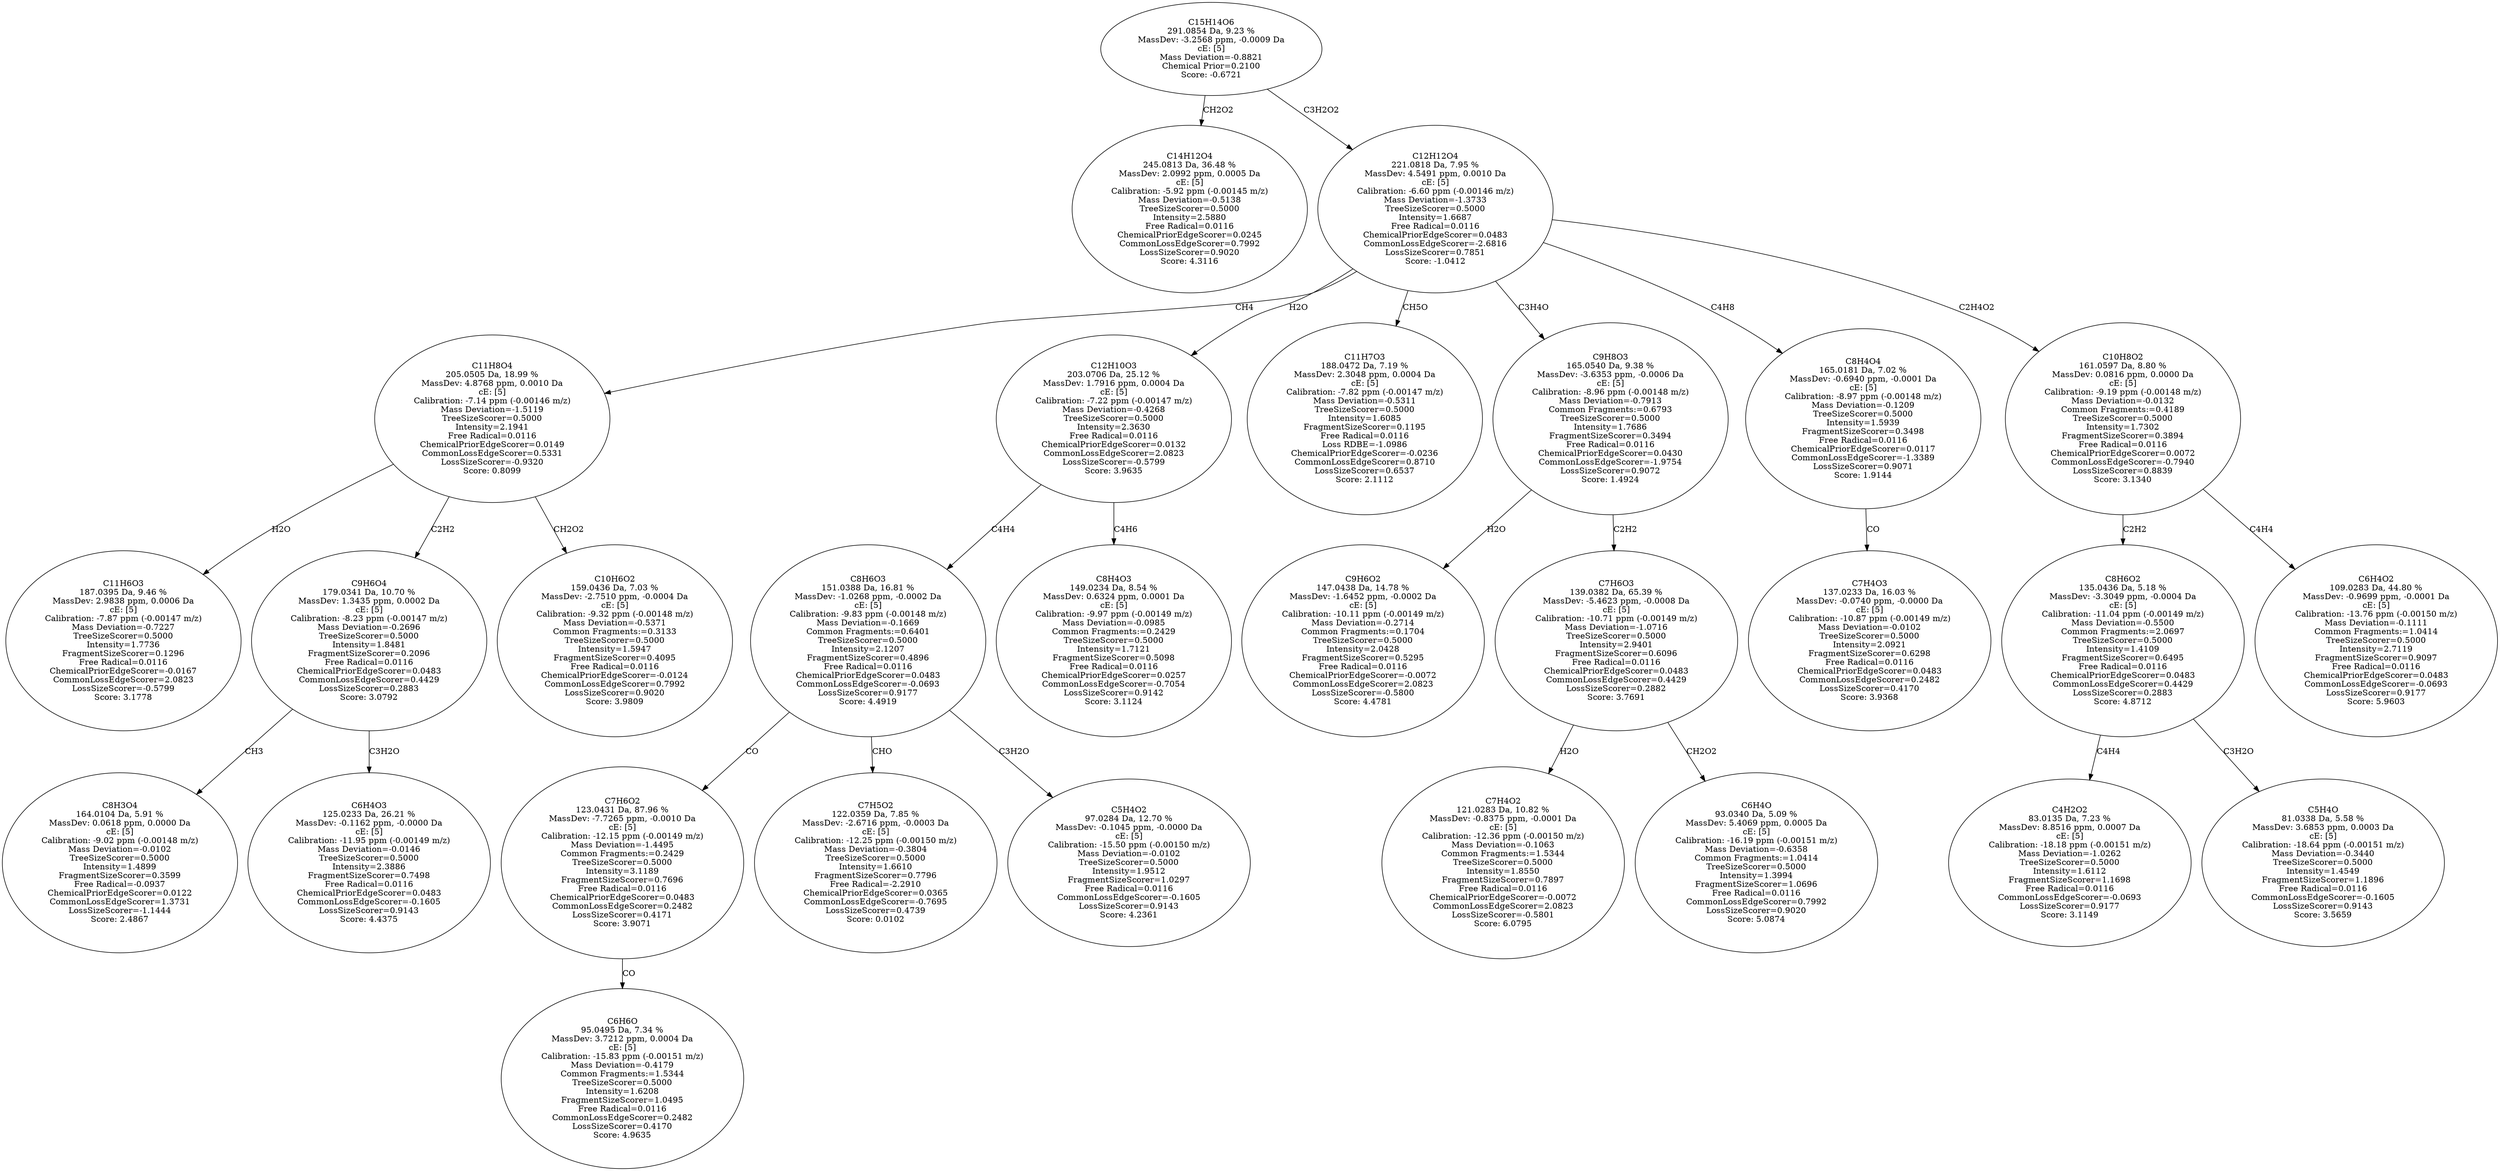 strict digraph {
v1 [label="C14H12O4\n245.0813 Da, 36.48 %\nMassDev: 2.0992 ppm, 0.0005 Da\ncE: [5]\nCalibration: -5.92 ppm (-0.00145 m/z)\nMass Deviation=-0.5138\nTreeSizeScorer=0.5000\nIntensity=2.5880\nFree Radical=0.0116\nChemicalPriorEdgeScorer=0.0245\nCommonLossEdgeScorer=0.7992\nLossSizeScorer=0.9020\nScore: 4.3116"];
v2 [label="C11H6O3\n187.0395 Da, 9.46 %\nMassDev: 2.9838 ppm, 0.0006 Da\ncE: [5]\nCalibration: -7.87 ppm (-0.00147 m/z)\nMass Deviation=-0.7227\nTreeSizeScorer=0.5000\nIntensity=1.7736\nFragmentSizeScorer=0.1296\nFree Radical=0.0116\nChemicalPriorEdgeScorer=-0.0167\nCommonLossEdgeScorer=2.0823\nLossSizeScorer=-0.5799\nScore: 3.1778"];
v3 [label="C8H3O4\n164.0104 Da, 5.91 %\nMassDev: 0.0618 ppm, 0.0000 Da\ncE: [5]\nCalibration: -9.02 ppm (-0.00148 m/z)\nMass Deviation=-0.0102\nTreeSizeScorer=0.5000\nIntensity=1.4899\nFragmentSizeScorer=0.3599\nFree Radical=-0.0937\nChemicalPriorEdgeScorer=0.0122\nCommonLossEdgeScorer=1.3731\nLossSizeScorer=-1.1444\nScore: 2.4867"];
v4 [label="C6H4O3\n125.0233 Da, 26.21 %\nMassDev: -0.1162 ppm, -0.0000 Da\ncE: [5]\nCalibration: -11.95 ppm (-0.00149 m/z)\nMass Deviation=-0.0146\nTreeSizeScorer=0.5000\nIntensity=2.3886\nFragmentSizeScorer=0.7498\nFree Radical=0.0116\nChemicalPriorEdgeScorer=0.0483\nCommonLossEdgeScorer=-0.1605\nLossSizeScorer=0.9143\nScore: 4.4375"];
v5 [label="C9H6O4\n179.0341 Da, 10.70 %\nMassDev: 1.3435 ppm, 0.0002 Da\ncE: [5]\nCalibration: -8.23 ppm (-0.00147 m/z)\nMass Deviation=-0.2696\nTreeSizeScorer=0.5000\nIntensity=1.8481\nFragmentSizeScorer=0.2096\nFree Radical=0.0116\nChemicalPriorEdgeScorer=0.0483\nCommonLossEdgeScorer=0.4429\nLossSizeScorer=0.2883\nScore: 3.0792"];
v6 [label="C10H6O2\n159.0436 Da, 7.03 %\nMassDev: -2.7510 ppm, -0.0004 Da\ncE: [5]\nCalibration: -9.32 ppm (-0.00148 m/z)\nMass Deviation=-0.5371\nCommon Fragments:=0.3133\nTreeSizeScorer=0.5000\nIntensity=1.5947\nFragmentSizeScorer=0.4095\nFree Radical=0.0116\nChemicalPriorEdgeScorer=-0.0124\nCommonLossEdgeScorer=0.7992\nLossSizeScorer=0.9020\nScore: 3.9809"];
v7 [label="C11H8O4\n205.0505 Da, 18.99 %\nMassDev: 4.8768 ppm, 0.0010 Da\ncE: [5]\nCalibration: -7.14 ppm (-0.00146 m/z)\nMass Deviation=-1.5119\nTreeSizeScorer=0.5000\nIntensity=2.1941\nFree Radical=0.0116\nChemicalPriorEdgeScorer=0.0149\nCommonLossEdgeScorer=0.5331\nLossSizeScorer=-0.9320\nScore: 0.8099"];
v8 [label="C6H6O\n95.0495 Da, 7.34 %\nMassDev: 3.7212 ppm, 0.0004 Da\ncE: [5]\nCalibration: -15.83 ppm (-0.00151 m/z)\nMass Deviation=-0.4179\nCommon Fragments:=1.5344\nTreeSizeScorer=0.5000\nIntensity=1.6208\nFragmentSizeScorer=1.0495\nFree Radical=0.0116\nCommonLossEdgeScorer=0.2482\nLossSizeScorer=0.4170\nScore: 4.9635"];
v9 [label="C7H6O2\n123.0431 Da, 87.96 %\nMassDev: -7.7265 ppm, -0.0010 Da\ncE: [5]\nCalibration: -12.15 ppm (-0.00149 m/z)\nMass Deviation=-1.4495\nCommon Fragments:=0.2429\nTreeSizeScorer=0.5000\nIntensity=3.1189\nFragmentSizeScorer=0.7696\nFree Radical=0.0116\nChemicalPriorEdgeScorer=0.0483\nCommonLossEdgeScorer=0.2482\nLossSizeScorer=0.4171\nScore: 3.9071"];
v10 [label="C7H5O2\n122.0359 Da, 7.85 %\nMassDev: -2.6716 ppm, -0.0003 Da\ncE: [5]\nCalibration: -12.25 ppm (-0.00150 m/z)\nMass Deviation=-0.3804\nTreeSizeScorer=0.5000\nIntensity=1.6610\nFragmentSizeScorer=0.7796\nFree Radical=-2.2910\nChemicalPriorEdgeScorer=0.0365\nCommonLossEdgeScorer=-0.7695\nLossSizeScorer=0.4739\nScore: 0.0102"];
v11 [label="C5H4O2\n97.0284 Da, 12.70 %\nMassDev: -0.1045 ppm, -0.0000 Da\ncE: [5]\nCalibration: -15.50 ppm (-0.00150 m/z)\nMass Deviation=-0.0102\nTreeSizeScorer=0.5000\nIntensity=1.9512\nFragmentSizeScorer=1.0297\nFree Radical=0.0116\nCommonLossEdgeScorer=-0.1605\nLossSizeScorer=0.9143\nScore: 4.2361"];
v12 [label="C8H6O3\n151.0388 Da, 16.81 %\nMassDev: -1.0268 ppm, -0.0002 Da\ncE: [5]\nCalibration: -9.83 ppm (-0.00148 m/z)\nMass Deviation=-0.1669\nCommon Fragments:=0.6401\nTreeSizeScorer=0.5000\nIntensity=2.1207\nFragmentSizeScorer=0.4896\nFree Radical=0.0116\nChemicalPriorEdgeScorer=0.0483\nCommonLossEdgeScorer=-0.0693\nLossSizeScorer=0.9177\nScore: 4.4919"];
v13 [label="C8H4O3\n149.0234 Da, 8.54 %\nMassDev: 0.6324 ppm, 0.0001 Da\ncE: [5]\nCalibration: -9.97 ppm (-0.00149 m/z)\nMass Deviation=-0.0985\nCommon Fragments:=0.2429\nTreeSizeScorer=0.5000\nIntensity=1.7121\nFragmentSizeScorer=0.5098\nFree Radical=0.0116\nChemicalPriorEdgeScorer=0.0257\nCommonLossEdgeScorer=-0.7054\nLossSizeScorer=0.9142\nScore: 3.1124"];
v14 [label="C12H10O3\n203.0706 Da, 25.12 %\nMassDev: 1.7916 ppm, 0.0004 Da\ncE: [5]\nCalibration: -7.22 ppm (-0.00147 m/z)\nMass Deviation=-0.4268\nTreeSizeScorer=0.5000\nIntensity=2.3630\nFree Radical=0.0116\nChemicalPriorEdgeScorer=0.0132\nCommonLossEdgeScorer=2.0823\nLossSizeScorer=-0.5799\nScore: 3.9635"];
v15 [label="C11H7O3\n188.0472 Da, 7.19 %\nMassDev: 2.3048 ppm, 0.0004 Da\ncE: [5]\nCalibration: -7.82 ppm (-0.00147 m/z)\nMass Deviation=-0.5311\nTreeSizeScorer=0.5000\nIntensity=1.6085\nFragmentSizeScorer=0.1195\nFree Radical=0.0116\nLoss RDBE=-1.0986\nChemicalPriorEdgeScorer=-0.0236\nCommonLossEdgeScorer=0.8710\nLossSizeScorer=0.6537\nScore: 2.1112"];
v16 [label="C9H6O2\n147.0438 Da, 14.78 %\nMassDev: -1.6452 ppm, -0.0002 Da\ncE: [5]\nCalibration: -10.11 ppm (-0.00149 m/z)\nMass Deviation=-0.2714\nCommon Fragments:=0.1704\nTreeSizeScorer=0.5000\nIntensity=2.0428\nFragmentSizeScorer=0.5295\nFree Radical=0.0116\nChemicalPriorEdgeScorer=-0.0072\nCommonLossEdgeScorer=2.0823\nLossSizeScorer=-0.5800\nScore: 4.4781"];
v17 [label="C7H4O2\n121.0283 Da, 10.82 %\nMassDev: -0.8375 ppm, -0.0001 Da\ncE: [5]\nCalibration: -12.36 ppm (-0.00150 m/z)\nMass Deviation=-0.1063\nCommon Fragments:=1.5344\nTreeSizeScorer=0.5000\nIntensity=1.8550\nFragmentSizeScorer=0.7897\nFree Radical=0.0116\nChemicalPriorEdgeScorer=-0.0072\nCommonLossEdgeScorer=2.0823\nLossSizeScorer=-0.5801\nScore: 6.0795"];
v18 [label="C6H4O\n93.0340 Da, 5.09 %\nMassDev: 5.4069 ppm, 0.0005 Da\ncE: [5]\nCalibration: -16.19 ppm (-0.00151 m/z)\nMass Deviation=-0.6358\nCommon Fragments:=1.0414\nTreeSizeScorer=0.5000\nIntensity=1.3994\nFragmentSizeScorer=1.0696\nFree Radical=0.0116\nCommonLossEdgeScorer=0.7992\nLossSizeScorer=0.9020\nScore: 5.0874"];
v19 [label="C7H6O3\n139.0382 Da, 65.39 %\nMassDev: -5.4623 ppm, -0.0008 Da\ncE: [5]\nCalibration: -10.71 ppm (-0.00149 m/z)\nMass Deviation=-1.0716\nTreeSizeScorer=0.5000\nIntensity=2.9401\nFragmentSizeScorer=0.6096\nFree Radical=0.0116\nChemicalPriorEdgeScorer=0.0483\nCommonLossEdgeScorer=0.4429\nLossSizeScorer=0.2882\nScore: 3.7691"];
v20 [label="C9H8O3\n165.0540 Da, 9.38 %\nMassDev: -3.6353 ppm, -0.0006 Da\ncE: [5]\nCalibration: -8.96 ppm (-0.00148 m/z)\nMass Deviation=-0.7913\nCommon Fragments:=0.6793\nTreeSizeScorer=0.5000\nIntensity=1.7686\nFragmentSizeScorer=0.3494\nFree Radical=0.0116\nChemicalPriorEdgeScorer=0.0430\nCommonLossEdgeScorer=-1.9754\nLossSizeScorer=0.9072\nScore: 1.4924"];
v21 [label="C7H4O3\n137.0233 Da, 16.03 %\nMassDev: -0.0740 ppm, -0.0000 Da\ncE: [5]\nCalibration: -10.87 ppm (-0.00149 m/z)\nMass Deviation=-0.0102\nTreeSizeScorer=0.5000\nIntensity=2.0921\nFragmentSizeScorer=0.6298\nFree Radical=0.0116\nChemicalPriorEdgeScorer=0.0483\nCommonLossEdgeScorer=0.2482\nLossSizeScorer=0.4170\nScore: 3.9368"];
v22 [label="C8H4O4\n165.0181 Da, 7.02 %\nMassDev: -0.6940 ppm, -0.0001 Da\ncE: [5]\nCalibration: -8.97 ppm (-0.00148 m/z)\nMass Deviation=-0.1209\nTreeSizeScorer=0.5000\nIntensity=1.5939\nFragmentSizeScorer=0.3498\nFree Radical=0.0116\nChemicalPriorEdgeScorer=0.0117\nCommonLossEdgeScorer=-1.3389\nLossSizeScorer=0.9071\nScore: 1.9144"];
v23 [label="C4H2O2\n83.0135 Da, 7.23 %\nMassDev: 8.8516 ppm, 0.0007 Da\ncE: [5]\nCalibration: -18.18 ppm (-0.00151 m/z)\nMass Deviation=-1.0262\nTreeSizeScorer=0.5000\nIntensity=1.6112\nFragmentSizeScorer=1.1698\nFree Radical=0.0116\nCommonLossEdgeScorer=-0.0693\nLossSizeScorer=0.9177\nScore: 3.1149"];
v24 [label="C5H4O\n81.0338 Da, 5.58 %\nMassDev: 3.6853 ppm, 0.0003 Da\ncE: [5]\nCalibration: -18.64 ppm (-0.00151 m/z)\nMass Deviation=-0.3440\nTreeSizeScorer=0.5000\nIntensity=1.4549\nFragmentSizeScorer=1.1896\nFree Radical=0.0116\nCommonLossEdgeScorer=-0.1605\nLossSizeScorer=0.9143\nScore: 3.5659"];
v25 [label="C8H6O2\n135.0436 Da, 5.18 %\nMassDev: -3.3049 ppm, -0.0004 Da\ncE: [5]\nCalibration: -11.04 ppm (-0.00149 m/z)\nMass Deviation=-0.5500\nCommon Fragments:=2.0697\nTreeSizeScorer=0.5000\nIntensity=1.4109\nFragmentSizeScorer=0.6495\nFree Radical=0.0116\nChemicalPriorEdgeScorer=0.0483\nCommonLossEdgeScorer=0.4429\nLossSizeScorer=0.2883\nScore: 4.8712"];
v26 [label="C6H4O2\n109.0283 Da, 44.80 %\nMassDev: -0.9699 ppm, -0.0001 Da\ncE: [5]\nCalibration: -13.76 ppm (-0.00150 m/z)\nMass Deviation=-0.1111\nCommon Fragments:=1.0414\nTreeSizeScorer=0.5000\nIntensity=2.7119\nFragmentSizeScorer=0.9097\nFree Radical=0.0116\nChemicalPriorEdgeScorer=0.0483\nCommonLossEdgeScorer=-0.0693\nLossSizeScorer=0.9177\nScore: 5.9603"];
v27 [label="C10H8O2\n161.0597 Da, 8.80 %\nMassDev: 0.0816 ppm, 0.0000 Da\ncE: [5]\nCalibration: -9.19 ppm (-0.00148 m/z)\nMass Deviation=-0.0132\nCommon Fragments:=0.4189\nTreeSizeScorer=0.5000\nIntensity=1.7302\nFragmentSizeScorer=0.3894\nFree Radical=0.0116\nChemicalPriorEdgeScorer=0.0072\nCommonLossEdgeScorer=-0.7940\nLossSizeScorer=0.8839\nScore: 3.1340"];
v28 [label="C12H12O4\n221.0818 Da, 7.95 %\nMassDev: 4.5491 ppm, 0.0010 Da\ncE: [5]\nCalibration: -6.60 ppm (-0.00146 m/z)\nMass Deviation=-1.3733\nTreeSizeScorer=0.5000\nIntensity=1.6687\nFree Radical=0.0116\nChemicalPriorEdgeScorer=0.0483\nCommonLossEdgeScorer=-2.6816\nLossSizeScorer=0.7851\nScore: -1.0412"];
v29 [label="C15H14O6\n291.0854 Da, 9.23 %\nMassDev: -3.2568 ppm, -0.0009 Da\ncE: [5]\nMass Deviation=-0.8821\nChemical Prior=0.2100\nScore: -0.6721"];
v29 -> v1 [label="CH2O2"];
v7 -> v2 [label="H2O"];
v5 -> v3 [label="CH3"];
v5 -> v4 [label="C3H2O"];
v7 -> v5 [label="C2H2"];
v7 -> v6 [label="CH2O2"];
v28 -> v7 [label="CH4"];
v9 -> v8 [label="CO"];
v12 -> v9 [label="CO"];
v12 -> v10 [label="CHO"];
v12 -> v11 [label="C3H2O"];
v14 -> v12 [label="C4H4"];
v14 -> v13 [label="C4H6"];
v28 -> v14 [label="H2O"];
v28 -> v15 [label="CH5O"];
v20 -> v16 [label="H2O"];
v19 -> v17 [label="H2O"];
v19 -> v18 [label="CH2O2"];
v20 -> v19 [label="C2H2"];
v28 -> v20 [label="C3H4O"];
v22 -> v21 [label="CO"];
v28 -> v22 [label="C4H8"];
v25 -> v23 [label="C4H4"];
v25 -> v24 [label="C3H2O"];
v27 -> v25 [label="C2H2"];
v27 -> v26 [label="C4H4"];
v28 -> v27 [label="C2H4O2"];
v29 -> v28 [label="C3H2O2"];
}